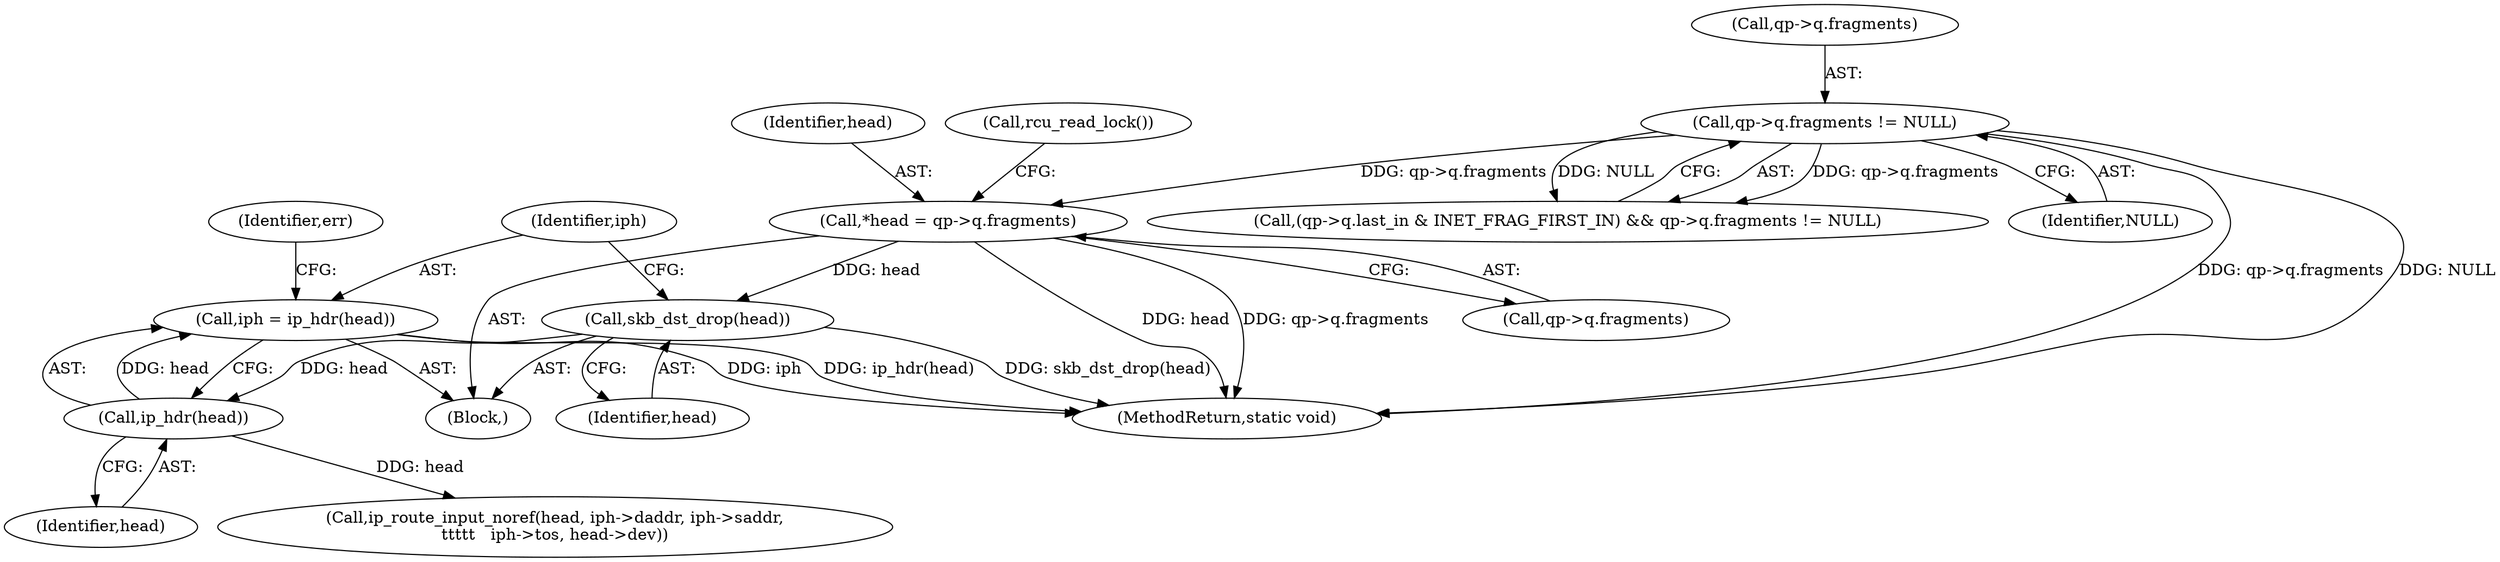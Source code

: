 digraph "0_linux_64f3b9e203bd06855072e295557dca1485a2ecba@pointer" {
"1000177" [label="(Call,iph = ip_hdr(head))"];
"1000179" [label="(Call,ip_hdr(head))"];
"1000175" [label="(Call,skb_dst_drop(head))"];
"1000150" [label="(Call,*head = qp->q.fragments)"];
"1000141" [label="(Call,qp->q.fragments != NULL)"];
"1000150" [label="(Call,*head = qp->q.fragments)"];
"1000133" [label="(Call,(qp->q.last_in & INET_FRAG_FIRST_IN) && qp->q.fragments != NULL)"];
"1000180" [label="(Identifier,head)"];
"1000152" [label="(Call,qp->q.fragments)"];
"1000175" [label="(Call,skb_dst_drop(head))"];
"1000177" [label="(Call,iph = ip_hdr(head))"];
"1000176" [label="(Identifier,head)"];
"1000178" [label="(Identifier,iph)"];
"1000231" [label="(MethodReturn,static void)"];
"1000151" [label="(Identifier,head)"];
"1000141" [label="(Call,qp->q.fragments != NULL)"];
"1000147" [label="(Identifier,NULL)"];
"1000142" [label="(Call,qp->q.fragments)"];
"1000148" [label="(Block,)"];
"1000182" [label="(Identifier,err)"];
"1000183" [label="(Call,ip_route_input_noref(head, iph->daddr, iph->saddr,\n\t\t\t\t\t   iph->tos, head->dev))"];
"1000159" [label="(Call,rcu_read_lock())"];
"1000179" [label="(Call,ip_hdr(head))"];
"1000177" -> "1000148"  [label="AST: "];
"1000177" -> "1000179"  [label="CFG: "];
"1000178" -> "1000177"  [label="AST: "];
"1000179" -> "1000177"  [label="AST: "];
"1000182" -> "1000177"  [label="CFG: "];
"1000177" -> "1000231"  [label="DDG: iph"];
"1000177" -> "1000231"  [label="DDG: ip_hdr(head)"];
"1000179" -> "1000177"  [label="DDG: head"];
"1000179" -> "1000180"  [label="CFG: "];
"1000180" -> "1000179"  [label="AST: "];
"1000175" -> "1000179"  [label="DDG: head"];
"1000179" -> "1000183"  [label="DDG: head"];
"1000175" -> "1000148"  [label="AST: "];
"1000175" -> "1000176"  [label="CFG: "];
"1000176" -> "1000175"  [label="AST: "];
"1000178" -> "1000175"  [label="CFG: "];
"1000175" -> "1000231"  [label="DDG: skb_dst_drop(head)"];
"1000150" -> "1000175"  [label="DDG: head"];
"1000150" -> "1000148"  [label="AST: "];
"1000150" -> "1000152"  [label="CFG: "];
"1000151" -> "1000150"  [label="AST: "];
"1000152" -> "1000150"  [label="AST: "];
"1000159" -> "1000150"  [label="CFG: "];
"1000150" -> "1000231"  [label="DDG: head"];
"1000150" -> "1000231"  [label="DDG: qp->q.fragments"];
"1000141" -> "1000150"  [label="DDG: qp->q.fragments"];
"1000141" -> "1000133"  [label="AST: "];
"1000141" -> "1000147"  [label="CFG: "];
"1000142" -> "1000141"  [label="AST: "];
"1000147" -> "1000141"  [label="AST: "];
"1000133" -> "1000141"  [label="CFG: "];
"1000141" -> "1000231"  [label="DDG: qp->q.fragments"];
"1000141" -> "1000231"  [label="DDG: NULL"];
"1000141" -> "1000133"  [label="DDG: qp->q.fragments"];
"1000141" -> "1000133"  [label="DDG: NULL"];
}
